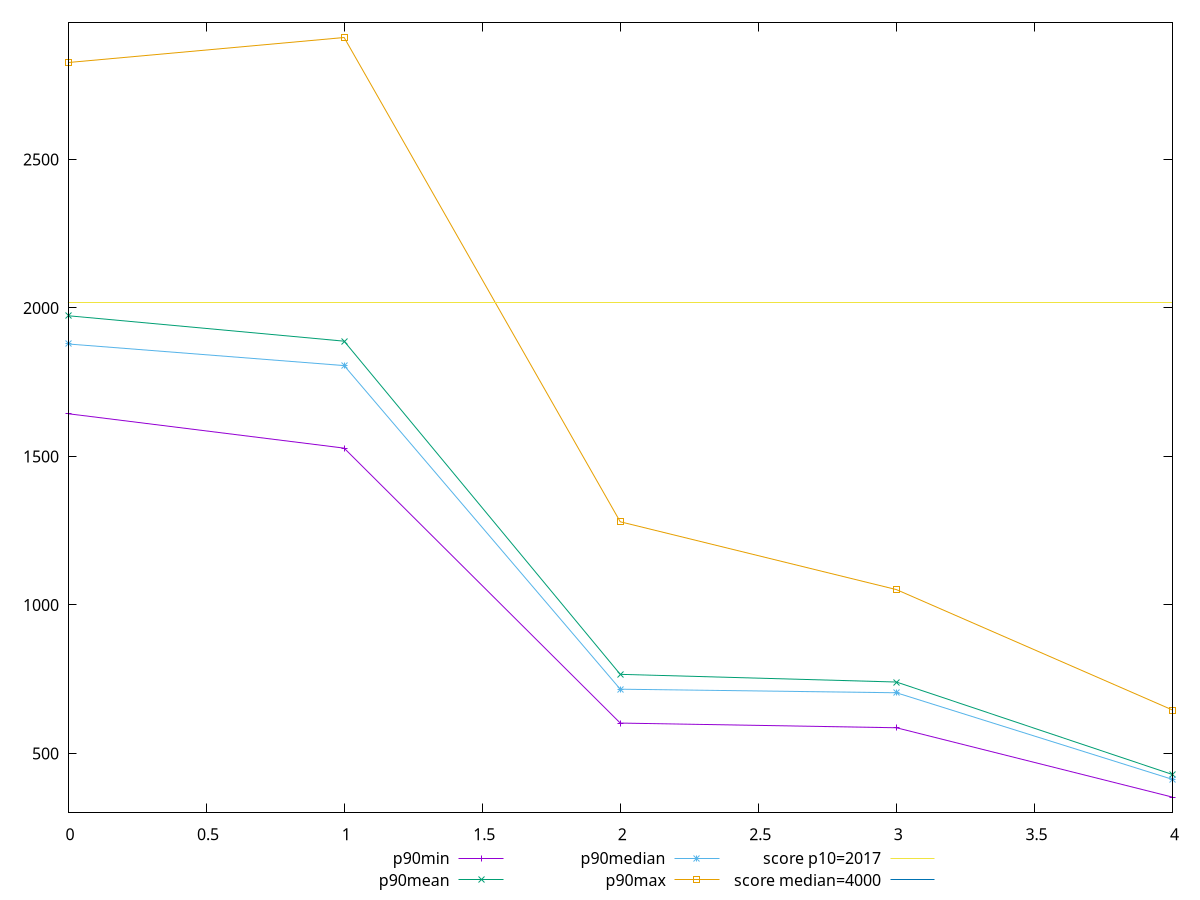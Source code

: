 reset

$p90Min <<EOF
0 1643.932000000002
1 1528.0520000000008
2 602.2280000000005
3 586.4440000000003
4 352.78000000000003
EOF

$p90Mean <<EOF
0 1973.9278297872345
1 1888.2325106382991
2 766.310127659575
3 740.4406808510647
4 428.84808510638294
EOF

$p90Median <<EOF
0 1878.8120000000008
1 1805.9560000000006
2 716.3140000000005
3 704.2800000000005
4 412.54
EOF

$p90Max <<EOF
0 2826.5400000000022
1 2910.863999999995
2 1280.024000000001
3 1051.6879999999999
4 646.152
EOF

set key outside below
set xrange [0:4]
set yrange [301.61832000000015:2962.0256799999947]
set trange [301.61832000000015:2962.0256799999947]
set terminal svg size 640, 560 enhanced background rgb 'white'
set output "report_00019_2021-02-10T18-14-37.922Z//mainthread-work-breakdown/progression/value.svg"

plot $p90Min title "p90min" with linespoints, \
     $p90Mean title "p90mean" with linespoints, \
     $p90Median title "p90median" with linespoints, \
     $p90Max title "p90max" with linespoints, \
     2017 title "score p10=2017", \
     4000 title "score median=4000"

reset
